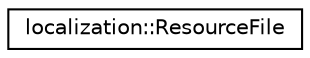 digraph "Graphical Class Hierarchy"
{
 // LATEX_PDF_SIZE
  edge [fontname="Helvetica",fontsize="10",labelfontname="Helvetica",labelfontsize="10"];
  node [fontname="Helvetica",fontsize="10",shape=record];
  rankdir="LR";
  Node0 [label="localization::ResourceFile",height=0.2,width=0.4,color="black", fillcolor="white", style="filled",URL="$classlocalization_1_1_resource_file.html",tooltip="File regrouping multiple ResourceString in the same locale."];
}
